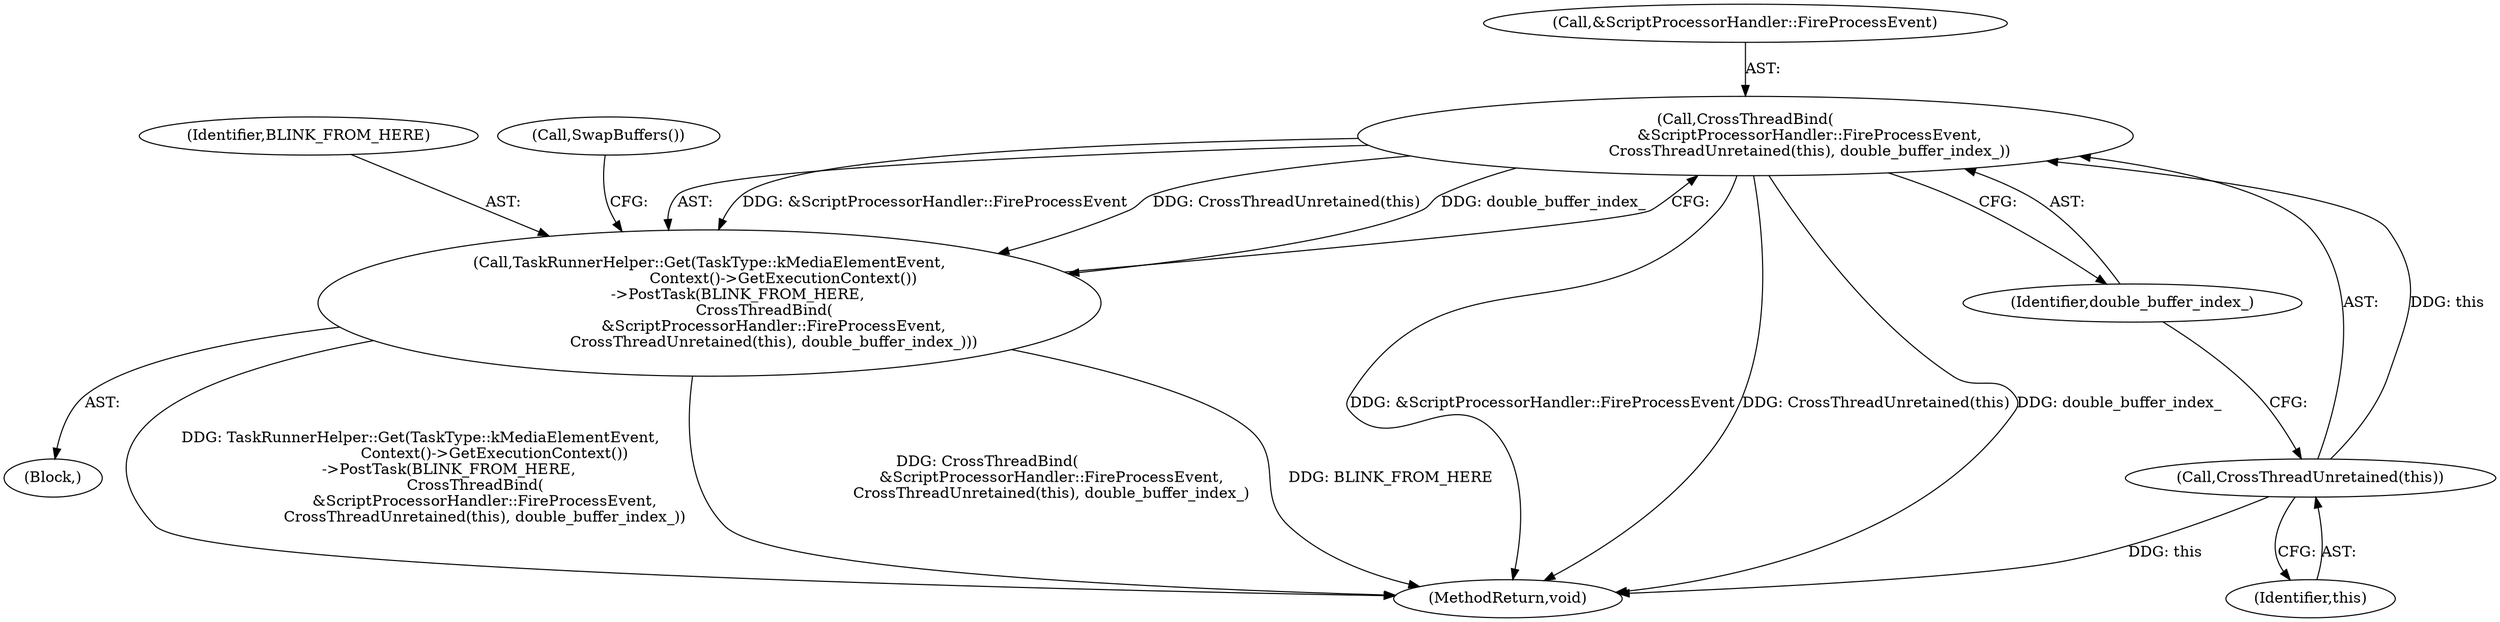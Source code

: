 digraph "0_Chrome_783c28d59c4c748ef9b787d4717882c90c5b227b@API" {
"1000284" [label="(Call,CrossThreadBind(\n                           &ScriptProcessorHandler::FireProcessEvent,\n                           CrossThreadUnretained(this), double_buffer_index_))"];
"1000287" [label="(Call,CrossThreadUnretained(this))"];
"1000282" [label="(Call,TaskRunnerHelper::Get(TaskType::kMediaElementEvent,\n                               Context()->GetExecutionContext())\n            ->PostTask(BLINK_FROM_HERE,\n                       CrossThreadBind(\n                           &ScriptProcessorHandler::FireProcessEvent,\n                           CrossThreadUnretained(this), double_buffer_index_)))"];
"1000281" [label="(Block,)"];
"1000288" [label="(Identifier,this)"];
"1000282" [label="(Call,TaskRunnerHelper::Get(TaskType::kMediaElementEvent,\n                               Context()->GetExecutionContext())\n            ->PostTask(BLINK_FROM_HERE,\n                       CrossThreadBind(\n                           &ScriptProcessorHandler::FireProcessEvent,\n                           CrossThreadUnretained(this), double_buffer_index_)))"];
"1000285" [label="(Call,&ScriptProcessorHandler::FireProcessEvent)"];
"1000287" [label="(Call,CrossThreadUnretained(this))"];
"1000283" [label="(Identifier,BLINK_FROM_HERE)"];
"1000284" [label="(Call,CrossThreadBind(\n                           &ScriptProcessorHandler::FireProcessEvent,\n                           CrossThreadUnretained(this), double_buffer_index_))"];
"1000304" [label="(MethodReturn,void)"];
"1000289" [label="(Identifier,double_buffer_index_)"];
"1000303" [label="(Call,SwapBuffers())"];
"1000284" -> "1000282"  [label="AST: "];
"1000284" -> "1000289"  [label="CFG: "];
"1000285" -> "1000284"  [label="AST: "];
"1000287" -> "1000284"  [label="AST: "];
"1000289" -> "1000284"  [label="AST: "];
"1000282" -> "1000284"  [label="CFG: "];
"1000284" -> "1000304"  [label="DDG: &ScriptProcessorHandler::FireProcessEvent"];
"1000284" -> "1000304"  [label="DDG: CrossThreadUnretained(this)"];
"1000284" -> "1000304"  [label="DDG: double_buffer_index_"];
"1000284" -> "1000282"  [label="DDG: &ScriptProcessorHandler::FireProcessEvent"];
"1000284" -> "1000282"  [label="DDG: CrossThreadUnretained(this)"];
"1000284" -> "1000282"  [label="DDG: double_buffer_index_"];
"1000287" -> "1000284"  [label="DDG: this"];
"1000287" -> "1000288"  [label="CFG: "];
"1000288" -> "1000287"  [label="AST: "];
"1000289" -> "1000287"  [label="CFG: "];
"1000287" -> "1000304"  [label="DDG: this"];
"1000282" -> "1000281"  [label="AST: "];
"1000283" -> "1000282"  [label="AST: "];
"1000303" -> "1000282"  [label="CFG: "];
"1000282" -> "1000304"  [label="DDG: TaskRunnerHelper::Get(TaskType::kMediaElementEvent,\n                               Context()->GetExecutionContext())\n            ->PostTask(BLINK_FROM_HERE,\n                       CrossThreadBind(\n                           &ScriptProcessorHandler::FireProcessEvent,\n                           CrossThreadUnretained(this), double_buffer_index_))"];
"1000282" -> "1000304"  [label="DDG: CrossThreadBind(\n                           &ScriptProcessorHandler::FireProcessEvent,\n                           CrossThreadUnretained(this), double_buffer_index_)"];
"1000282" -> "1000304"  [label="DDG: BLINK_FROM_HERE"];
}
